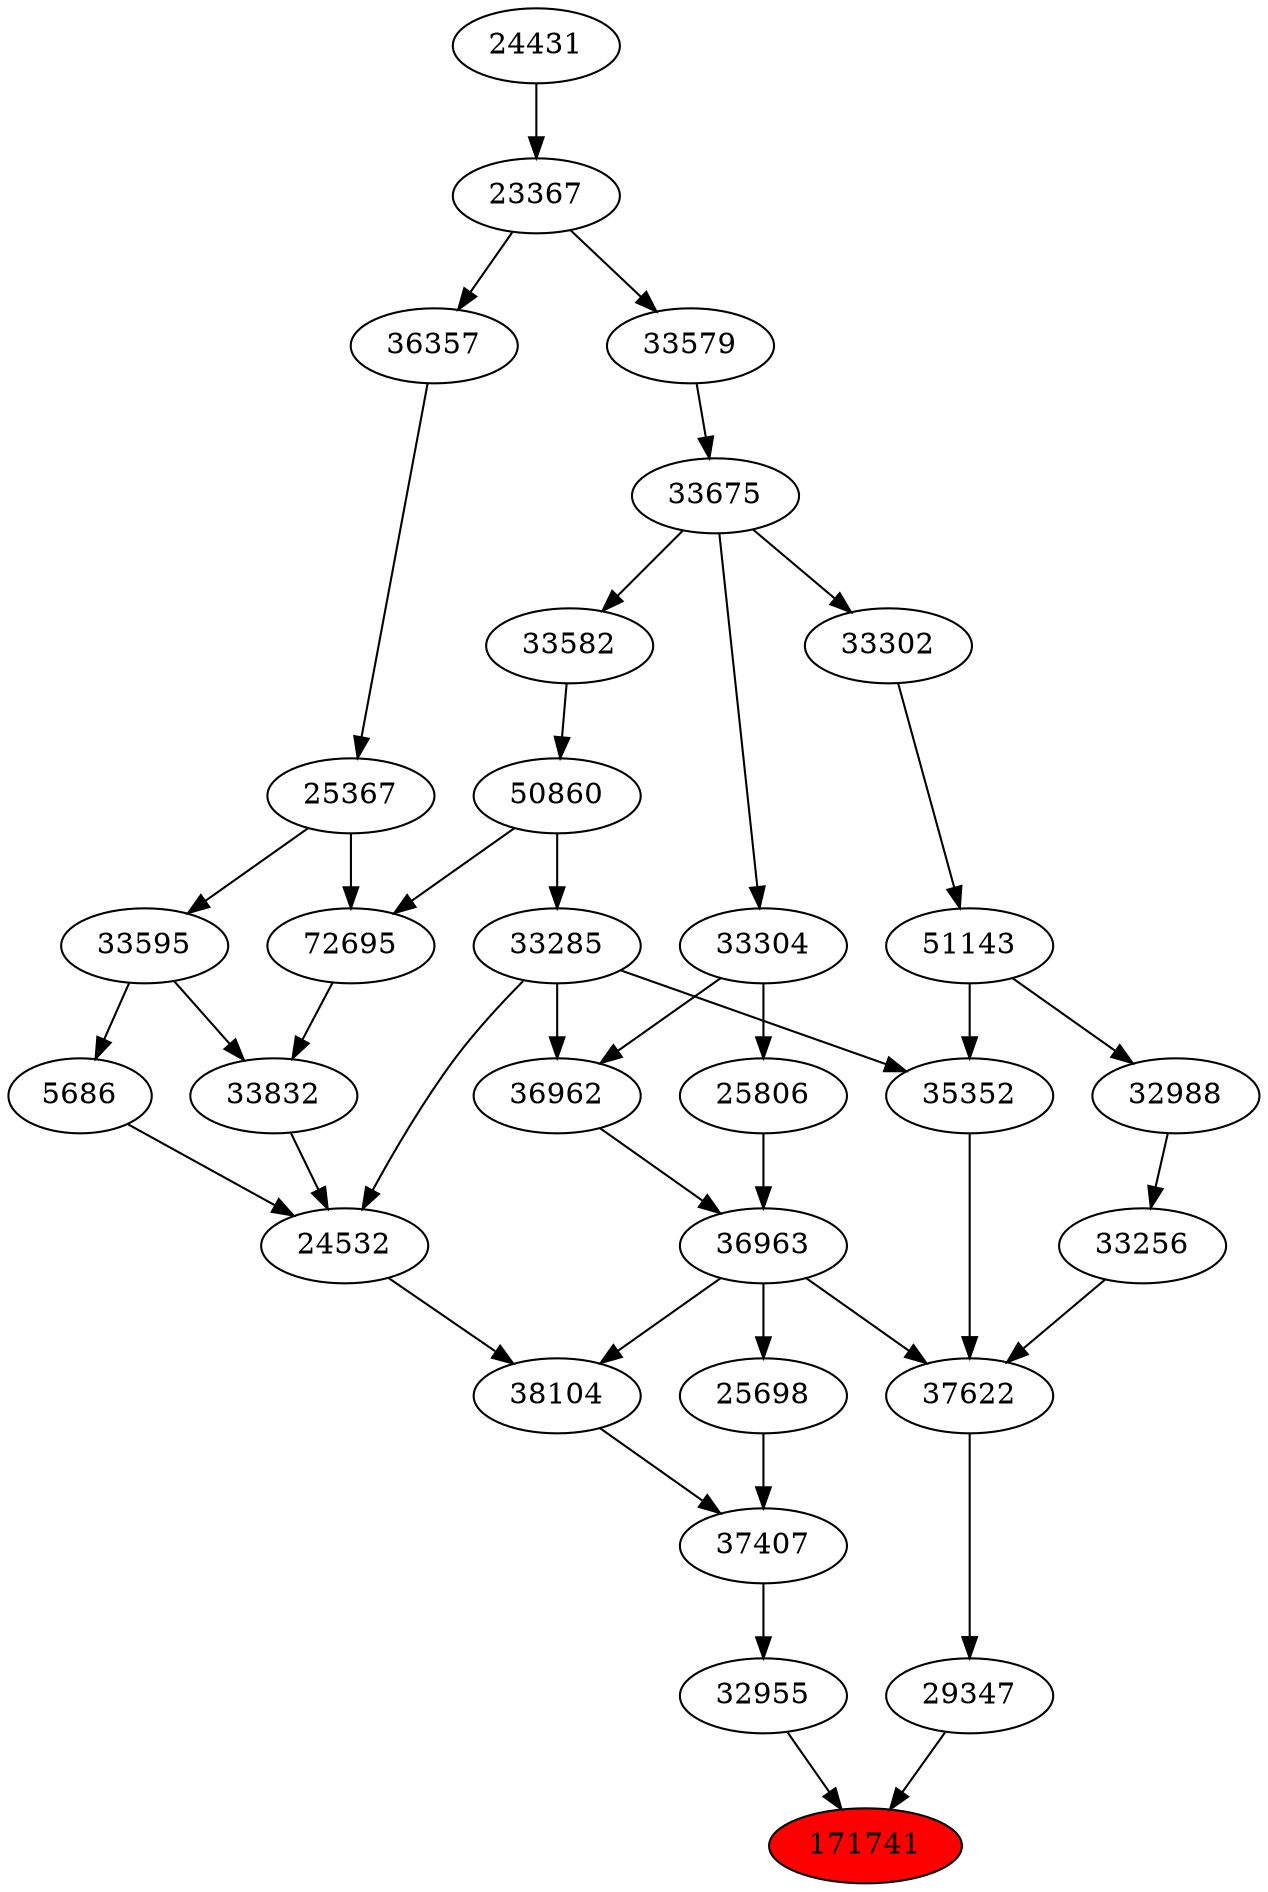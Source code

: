 strict digraph{ 
171741 [label="171741" fillcolor=red style=filled]
29347 -> 171741
32955 -> 171741
29347 [label="29347"]
37622 -> 29347
32955 [label="32955"]
37407 -> 32955
37622 [label="37622"]
36963 -> 37622
35352 -> 37622
33256 -> 37622
37407 [label="37407"]
25698 -> 37407
38104 -> 37407
36963 [label="36963"]
36962 -> 36963
25806 -> 36963
35352 [label="35352"]
33285 -> 35352
51143 -> 35352
33256 [label="33256"]
32988 -> 33256
25698 [label="25698"]
36963 -> 25698
38104 [label="38104"]
24532 -> 38104
36963 -> 38104
36962 [label="36962"]
33285 -> 36962
33304 -> 36962
25806 [label="25806"]
33304 -> 25806
33285 [label="33285"]
50860 -> 33285
51143 [label="51143"]
33302 -> 51143
32988 [label="32988"]
51143 -> 32988
24532 [label="24532"]
33285 -> 24532
5686 -> 24532
33832 -> 24532
33304 [label="33304"]
33675 -> 33304
50860 [label="50860"]
33582 -> 50860
33302 [label="33302"]
33675 -> 33302
5686 [label="5686"]
33595 -> 5686
33832 [label="33832"]
72695 -> 33832
33595 -> 33832
33675 [label="33675"]
33579 -> 33675
33582 [label="33582"]
33675 -> 33582
33595 [label="33595"]
25367 -> 33595
72695 [label="72695"]
50860 -> 72695
25367 -> 72695
33579 [label="33579"]
23367 -> 33579
25367 [label="25367"]
36357 -> 25367
23367 [label="23367"]
24431 -> 23367
36357 [label="36357"]
23367 -> 36357
24431 [label="24431"]
}
